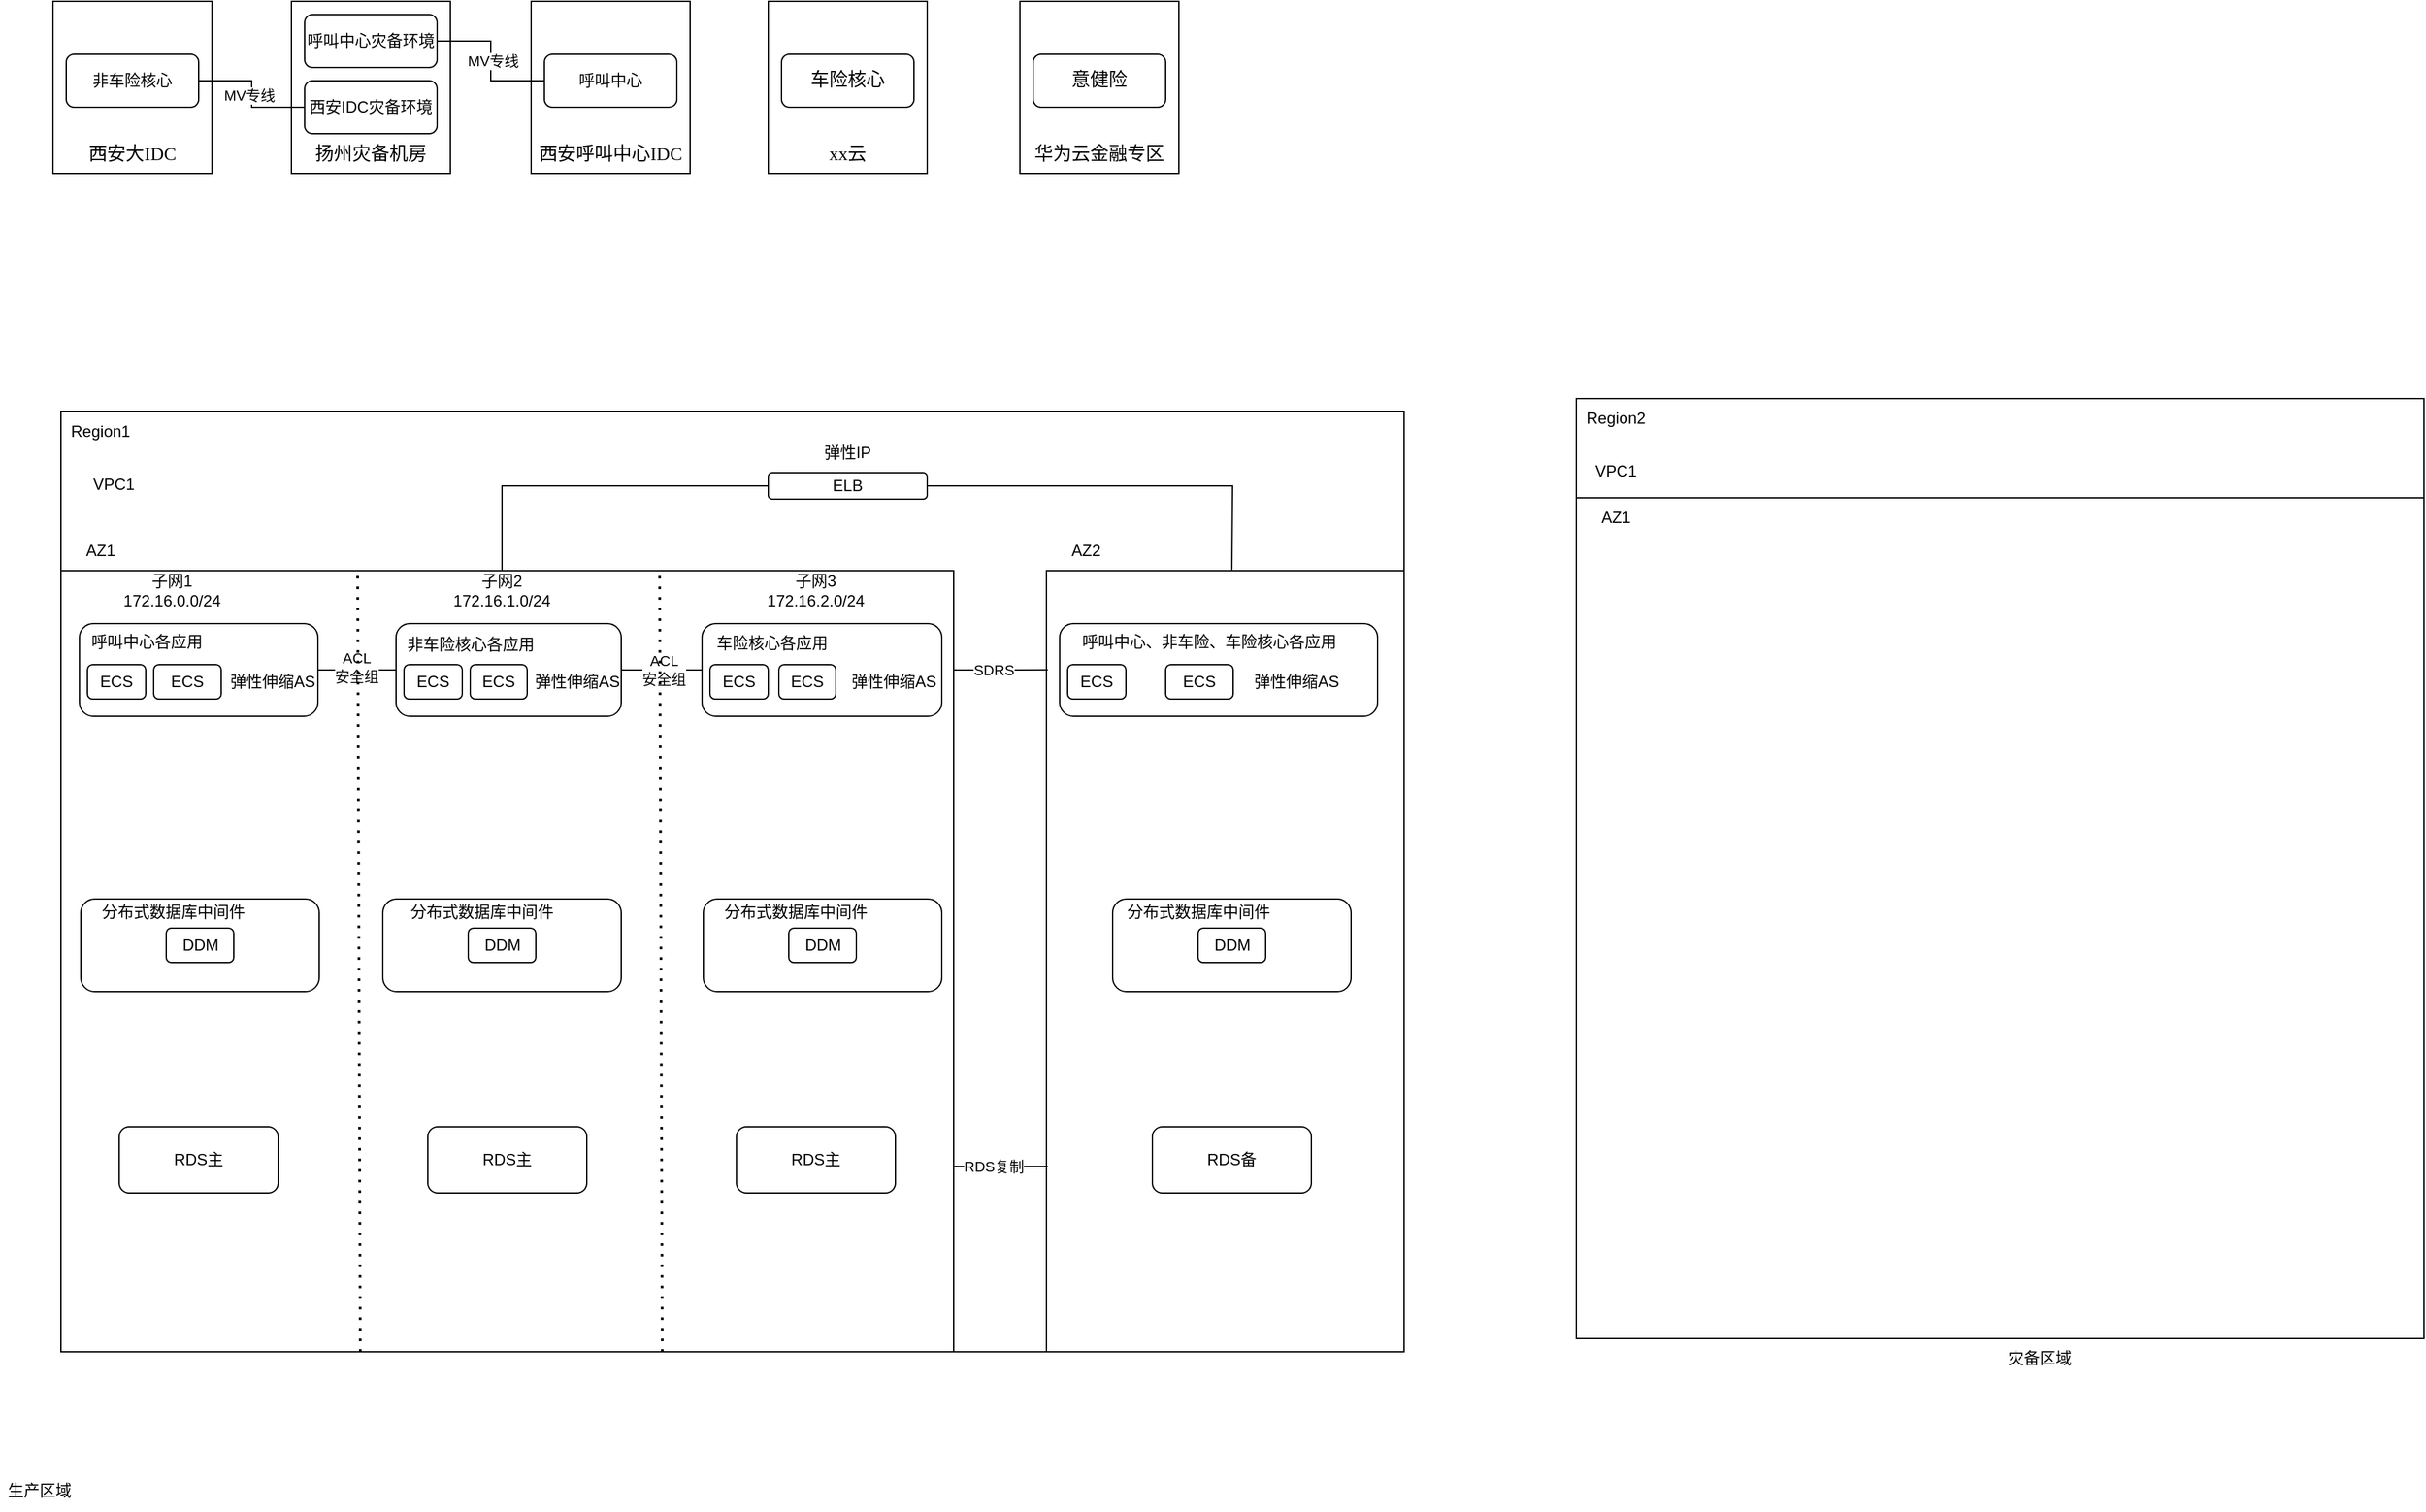 <mxfile version="20.8.23" type="github">
  <diagram id="1HvbYhtdSqmgL1F3OeFL" name="第 1 页">
    <mxGraphModel dx="1466" dy="911" grid="1" gridSize="10" guides="1" tooltips="1" connect="1" arrows="1" fold="1" page="1" pageScale="1" pageWidth="827" pageHeight="1169" math="0" shadow="0">
      <root>
        <mxCell id="0" />
        <mxCell id="1" parent="0" />
        <mxCell id="OBHNnXGTpU4VKu28_vaq-1" value="&lt;p style=&quot;margin: 0pt 0pt 0.0pt; text-align: justify; font-family: Calibri; font-size: 10.5pt;&quot; class=&quot;MsoNormal&quot;&gt;&lt;br&gt;&lt;/p&gt;&lt;p style=&quot;margin: 0pt 0pt 0.0pt; text-align: justify; font-family: Calibri; font-size: 10.5pt;&quot; class=&quot;MsoNormal&quot;&gt;&lt;br&gt;&lt;/p&gt;&lt;p style=&quot;margin: 0pt 0pt 0.0pt; text-align: justify; font-family: Calibri; font-size: 10.5pt;&quot; class=&quot;MsoNormal&quot;&gt;&lt;br&gt;&lt;/p&gt;&lt;p style=&quot;margin: 0pt 0pt 0.0pt; text-align: justify; font-family: Calibri; font-size: 10.5pt;&quot; class=&quot;MsoNormal&quot;&gt;&lt;br&gt;&lt;/p&gt;&lt;p style=&quot;margin: 0pt 0pt 0.0pt; text-align: justify; font-family: Calibri; font-size: 10.5pt;&quot; class=&quot;MsoNormal&quot;&gt;&lt;br&gt;&lt;/p&gt;&lt;p style=&quot;margin: 0pt 0pt 0.0pt; text-align: justify; font-family: Calibri; font-size: 10.5pt;&quot; class=&quot;MsoNormal&quot;&gt;&lt;br&gt;&lt;/p&gt;&lt;p style=&quot;margin: 0pt 0pt 0.0pt; text-align: justify; font-family: Calibri; font-size: 10.5pt;&quot; class=&quot;MsoNormal&quot;&gt;&lt;font face=&quot;仿宋_GB2312&quot;&gt;西安大&lt;/font&gt;&lt;font face=&quot;仿宋_GB2312&quot;&gt;IDC&lt;/font&gt;&lt;/p&gt;" style="rounded=0;whiteSpace=wrap;html=1;" parent="1" vertex="1">
          <mxGeometry x="40" y="200" width="120" height="130" as="geometry" />
        </mxCell>
        <mxCell id="OBHNnXGTpU4VKu28_vaq-2" value="&lt;p style=&quot;margin: 0pt 0pt 0.0pt; text-align: justify; font-family: Calibri; font-size: 10.5pt;&quot; class=&quot;MsoNormal&quot;&gt;&lt;br&gt;&lt;/p&gt;&lt;p style=&quot;margin: 0pt 0pt 0.0pt; text-align: justify; font-family: Calibri; font-size: 10.5pt;&quot; class=&quot;MsoNormal&quot;&gt;&lt;br&gt;&lt;/p&gt;&lt;p style=&quot;margin: 0pt 0pt 0.0pt; text-align: justify; font-family: Calibri; font-size: 10.5pt;&quot; class=&quot;MsoNormal&quot;&gt;&lt;br&gt;&lt;/p&gt;&lt;p style=&quot;margin: 0pt 0pt 0.0pt; text-align: justify; font-family: Calibri; font-size: 10.5pt;&quot; class=&quot;MsoNormal&quot;&gt;&lt;br&gt;&lt;/p&gt;&lt;p style=&quot;margin: 0pt 0pt 0.0pt; text-align: justify; font-family: Calibri; font-size: 10.5pt;&quot; class=&quot;MsoNormal&quot;&gt;&lt;br&gt;&lt;/p&gt;&lt;p style=&quot;margin: 0pt 0pt 0.0pt; text-align: justify; font-family: Calibri; font-size: 10.5pt;&quot; class=&quot;MsoNormal&quot;&gt;&lt;br&gt;&lt;/p&gt;&lt;p style=&quot;margin: 0pt 0pt 0.0pt; text-align: justify; font-family: Calibri; font-size: 10.5pt;&quot; class=&quot;MsoNormal&quot;&gt;&lt;font face=&quot;仿宋_GB2312&quot;&gt;扬州灾备机房&lt;/font&gt;&lt;/p&gt;" style="rounded=0;whiteSpace=wrap;html=1;" parent="1" vertex="1">
          <mxGeometry x="220" y="200" width="120" height="130" as="geometry" />
        </mxCell>
        <mxCell id="OBHNnXGTpU4VKu28_vaq-3" value="&lt;p style=&quot;margin: 0pt 0pt 0.0pt; text-align: justify; font-family: Calibri; font-size: 10.5pt;&quot; class=&quot;MsoNormal&quot;&gt;&lt;br&gt;&lt;/p&gt;&lt;p style=&quot;margin: 0pt 0pt 0.0pt; text-align: justify; font-family: Calibri; font-size: 10.5pt;&quot; class=&quot;MsoNormal&quot;&gt;&lt;font face=&quot;仿宋_GB2312&quot;&gt;&lt;br&gt;&lt;/font&gt;&lt;/p&gt;&lt;p style=&quot;margin: 0pt 0pt 0.0pt; text-align: justify; font-family: Calibri; font-size: 10.5pt;&quot; class=&quot;MsoNormal&quot;&gt;&lt;font face=&quot;仿宋_GB2312&quot;&gt;&lt;br&gt;&lt;/font&gt;&lt;/p&gt;&lt;p style=&quot;margin: 0pt 0pt 0.0pt; text-align: justify; font-family: Calibri; font-size: 10.5pt;&quot; class=&quot;MsoNormal&quot;&gt;&lt;font face=&quot;仿宋_GB2312&quot;&gt;&lt;br&gt;&lt;/font&gt;&lt;/p&gt;&lt;p style=&quot;margin: 0pt 0pt 0.0pt; text-align: justify; font-family: Calibri; font-size: 10.5pt;&quot; class=&quot;MsoNormal&quot;&gt;&lt;font face=&quot;仿宋_GB2312&quot;&gt;&lt;br&gt;&lt;/font&gt;&lt;/p&gt;&lt;p style=&quot;margin: 0pt 0pt 0.0pt; text-align: justify; font-family: Calibri; font-size: 10.5pt;&quot; class=&quot;MsoNormal&quot;&gt;&lt;font face=&quot;仿宋_GB2312&quot;&gt;&lt;br&gt;&lt;/font&gt;&lt;/p&gt;&lt;p style=&quot;margin: 0pt 0pt 0.0pt; text-align: justify; font-family: Calibri; font-size: 10.5pt;&quot; class=&quot;MsoNormal&quot;&gt;&lt;font style=&quot;font-size: 10.5pt;&quot; face=&quot;仿宋_GB2312&quot;&gt;西安呼叫中心&lt;/font&gt;&lt;font style=&quot;font-size: 10.5pt;&quot; face=&quot;仿宋_GB2312&quot;&gt;IDC&lt;/font&gt;&lt;br&gt;&lt;/p&gt;" style="rounded=0;whiteSpace=wrap;html=1;" parent="1" vertex="1">
          <mxGeometry x="401" y="200" width="120" height="130" as="geometry" />
        </mxCell>
        <mxCell id="OBHNnXGTpU4VKu28_vaq-4" value="&lt;p style=&quot;margin: 0pt 0pt 0.0pt; text-align: justify; font-family: Calibri; font-size: 10.5pt;&quot; class=&quot;MsoNormal&quot;&gt;&lt;span style=&quot;font-family: 仿宋_GB2312; font-size: 10.5pt;&quot;&gt;&lt;br&gt;&lt;/span&gt;&lt;/p&gt;&lt;p style=&quot;margin: 0pt 0pt 0.0pt; text-align: justify; font-family: Calibri; font-size: 10.5pt;&quot; class=&quot;MsoNormal&quot;&gt;&lt;span style=&quot;font-family: 仿宋_GB2312; font-size: 10.5pt;&quot;&gt;&lt;br&gt;&lt;/span&gt;&lt;/p&gt;&lt;p style=&quot;margin: 0pt 0pt 0.0pt; text-align: justify; font-family: Calibri; font-size: 10.5pt;&quot; class=&quot;MsoNormal&quot;&gt;&lt;span style=&quot;font-family: 仿宋_GB2312; font-size: 10.5pt;&quot;&gt;&lt;br&gt;&lt;/span&gt;&lt;/p&gt;&lt;p style=&quot;margin: 0pt 0pt 0.0pt; text-align: justify; font-family: Calibri; font-size: 10.5pt;&quot; class=&quot;MsoNormal&quot;&gt;&lt;span style=&quot;font-family: 仿宋_GB2312; font-size: 10.5pt;&quot;&gt;&lt;br&gt;&lt;/span&gt;&lt;/p&gt;&lt;p style=&quot;margin: 0pt 0pt 0.0pt; text-align: justify; font-family: Calibri; font-size: 10.5pt;&quot; class=&quot;MsoNormal&quot;&gt;&lt;span style=&quot;font-family: 仿宋_GB2312; font-size: 10.5pt;&quot;&gt;&lt;br&gt;&lt;/span&gt;&lt;/p&gt;&lt;p style=&quot;margin: 0pt 0pt 0.0pt; text-align: justify; font-family: Calibri; font-size: 10.5pt;&quot; class=&quot;MsoNormal&quot;&gt;&lt;span style=&quot;font-family: 仿宋_GB2312; font-size: 10.5pt;&quot;&gt;&lt;br&gt;&lt;/span&gt;&lt;/p&gt;&lt;p style=&quot;margin: 0pt 0pt 0.0pt; text-align: justify; font-family: Calibri; font-size: 10.5pt;&quot; class=&quot;MsoNormal&quot;&gt;&lt;span style=&quot;font-family: 仿宋_GB2312; font-size: 10.5pt;&quot;&gt;xx云&lt;/span&gt;&lt;br&gt;&lt;/p&gt;" style="rounded=0;whiteSpace=wrap;html=1;" parent="1" vertex="1">
          <mxGeometry x="580" y="200" width="120" height="130" as="geometry" />
        </mxCell>
        <mxCell id="OBHNnXGTpU4VKu28_vaq-5" value="&lt;p style=&quot;margin: 0pt 0pt 0.0pt; text-align: justify; font-family: Calibri; font-size: 10.5pt;&quot; class=&quot;MsoNormal&quot;&gt;&lt;br&gt;&lt;/p&gt;&lt;p style=&quot;margin: 0pt 0pt 0.0pt; text-align: justify; font-family: Calibri; font-size: 10.5pt;&quot; class=&quot;MsoNormal&quot;&gt;&lt;br&gt;&lt;/p&gt;&lt;p style=&quot;margin: 0pt 0pt 0.0pt; text-align: justify; font-family: Calibri; font-size: 10.5pt;&quot; class=&quot;MsoNormal&quot;&gt;&lt;br&gt;&lt;/p&gt;&lt;p style=&quot;margin: 0pt 0pt 0.0pt; text-align: justify; font-family: Calibri; font-size: 10.5pt;&quot; class=&quot;MsoNormal&quot;&gt;&lt;br&gt;&lt;/p&gt;&lt;p style=&quot;margin: 0pt 0pt 0.0pt; text-align: justify; font-family: Calibri; font-size: 10.5pt;&quot; class=&quot;MsoNormal&quot;&gt;&lt;br&gt;&lt;/p&gt;&lt;p style=&quot;margin: 0pt 0pt 0.0pt; text-align: justify; font-family: Calibri; font-size: 10.5pt;&quot; class=&quot;MsoNormal&quot;&gt;&lt;br&gt;&lt;/p&gt;&lt;p style=&quot;margin: 0pt 0pt 0.0pt; text-align: justify; font-family: Calibri; font-size: 10.5pt;&quot; class=&quot;MsoNormal&quot;&gt;&lt;font face=&quot;仿宋_GB2312&quot;&gt;华为云金融专区&lt;/font&gt;&lt;/p&gt;" style="rounded=0;whiteSpace=wrap;html=1;" parent="1" vertex="1">
          <mxGeometry x="770" y="200" width="120" height="130" as="geometry" />
        </mxCell>
        <mxCell id="OBHNnXGTpU4VKu28_vaq-33" style="edgeStyle=orthogonalEdgeStyle;rounded=0;orthogonalLoop=1;jettySize=auto;html=1;entryX=0;entryY=0.5;entryDx=0;entryDy=0;endArrow=none;endFill=0;" parent="1" source="OBHNnXGTpU4VKu28_vaq-6" target="OBHNnXGTpU4VKu28_vaq-9" edge="1">
          <mxGeometry relative="1" as="geometry" />
        </mxCell>
        <mxCell id="OBHNnXGTpU4VKu28_vaq-34" value="MV专线" style="edgeLabel;html=1;align=center;verticalAlign=middle;resizable=0;points=[];" parent="OBHNnXGTpU4VKu28_vaq-33" vertex="1" connectable="0">
          <mxGeometry x="0.01" y="-2" relative="1" as="geometry">
            <mxPoint as="offset" />
          </mxGeometry>
        </mxCell>
        <mxCell id="OBHNnXGTpU4VKu28_vaq-6" value="非车险核心" style="rounded=1;whiteSpace=wrap;html=1;" parent="1" vertex="1">
          <mxGeometry x="50" y="240" width="100" height="40" as="geometry" />
        </mxCell>
        <mxCell id="OBHNnXGTpU4VKu28_vaq-32" style="edgeStyle=orthogonalEdgeStyle;rounded=0;orthogonalLoop=1;jettySize=auto;html=1;endArrow=none;endFill=0;" parent="1" source="OBHNnXGTpU4VKu28_vaq-7" target="OBHNnXGTpU4VKu28_vaq-8" edge="1">
          <mxGeometry relative="1" as="geometry" />
        </mxCell>
        <mxCell id="OBHNnXGTpU4VKu28_vaq-35" value="MV专线" style="edgeLabel;html=1;align=center;verticalAlign=middle;resizable=0;points=[];" parent="OBHNnXGTpU4VKu28_vaq-32" vertex="1" connectable="0">
          <mxGeometry x="0.006" y="-1" relative="1" as="geometry">
            <mxPoint as="offset" />
          </mxGeometry>
        </mxCell>
        <mxCell id="OBHNnXGTpU4VKu28_vaq-7" value="呼叫中心" style="rounded=1;whiteSpace=wrap;html=1;" parent="1" vertex="1">
          <mxGeometry x="411" y="240" width="100" height="40" as="geometry" />
        </mxCell>
        <mxCell id="OBHNnXGTpU4VKu28_vaq-8" value="呼叫中心灾备环境" style="rounded=1;whiteSpace=wrap;html=1;" parent="1" vertex="1">
          <mxGeometry x="230" y="210" width="100" height="40" as="geometry" />
        </mxCell>
        <mxCell id="OBHNnXGTpU4VKu28_vaq-9" value="西安IDC灾备环境" style="rounded=1;whiteSpace=wrap;html=1;" parent="1" vertex="1">
          <mxGeometry x="230" y="260" width="100" height="40" as="geometry" />
        </mxCell>
        <mxCell id="OBHNnXGTpU4VKu28_vaq-10" value="&lt;p style=&quot;border-color: var(--border-color); margin: 0pt 0pt 0.0pt; text-align: justify; font-family: Calibri; font-size: 10.5pt;&quot; class=&quot;MsoNormal&quot;&gt;&lt;font style=&quot;border-color: var(--border-color);&quot; face=&quot;仿宋_GB2312&quot;&gt;车险核心&lt;/font&gt;&lt;/p&gt;" style="rounded=1;whiteSpace=wrap;html=1;" parent="1" vertex="1">
          <mxGeometry x="590" y="240" width="100" height="40" as="geometry" />
        </mxCell>
        <mxCell id="OBHNnXGTpU4VKu28_vaq-11" value="&lt;p style=&quot;border-color: var(--border-color); margin: 0pt 0pt 0.0pt; text-align: justify; font-family: Calibri; font-size: 10.5pt;&quot; class=&quot;MsoNormal&quot;&gt;意健险&lt;br&gt;&lt;/p&gt;" style="rounded=1;whiteSpace=wrap;html=1;" parent="1" vertex="1">
          <mxGeometry x="780" y="240" width="100" height="40" as="geometry" />
        </mxCell>
        <mxCell id="OBHNnXGTpU4VKu28_vaq-12" value="&lt;p style=&quot;margin: 0pt 0pt 0.0pt; text-align: justify; font-family: Calibri; font-size: 10.5pt;&quot; class=&quot;MsoNormal&quot;&gt;&lt;br&gt;&lt;/p&gt;" style="rounded=0;whiteSpace=wrap;html=1;movable=0;resizable=0;rotatable=0;deletable=0;editable=0;locked=1;connectable=0;" parent="1" vertex="1">
          <mxGeometry x="46" y="510" width="1014" height="710" as="geometry" />
        </mxCell>
        <mxCell id="OBHNnXGTpU4VKu28_vaq-14" value="Region1" style="text;html=1;strokeColor=none;fillColor=none;align=center;verticalAlign=middle;whiteSpace=wrap;rounded=0;" parent="1" vertex="1">
          <mxGeometry x="46" y="510" width="60" height="30" as="geometry" />
        </mxCell>
        <mxCell id="OBHNnXGTpU4VKu28_vaq-17" value="" style="rounded=0;whiteSpace=wrap;html=1;movable=1;resizable=1;rotatable=1;deletable=1;editable=1;locked=0;connectable=1;" parent="1" vertex="1">
          <mxGeometry x="46" y="630" width="674" height="590" as="geometry" />
        </mxCell>
        <mxCell id="OBHNnXGTpU4VKu28_vaq-18" value="VPC1" style="text;html=1;strokeColor=none;fillColor=none;align=center;verticalAlign=middle;whiteSpace=wrap;rounded=0;" parent="1" vertex="1">
          <mxGeometry x="56" y="550" width="60" height="30" as="geometry" />
        </mxCell>
        <mxCell id="OBHNnXGTpU4VKu28_vaq-19" value="" style="rounded=0;whiteSpace=wrap;html=1;" parent="1" vertex="1">
          <mxGeometry x="790" y="630" width="270" height="590" as="geometry" />
        </mxCell>
        <mxCell id="OBHNnXGTpU4VKu28_vaq-20" value="AZ1" style="text;html=1;strokeColor=none;fillColor=none;align=center;verticalAlign=middle;whiteSpace=wrap;rounded=0;" parent="1" vertex="1">
          <mxGeometry x="46" y="600" width="60" height="30" as="geometry" />
        </mxCell>
        <mxCell id="OBHNnXGTpU4VKu28_vaq-21" value="AZ2" style="text;html=1;strokeColor=none;fillColor=none;align=center;verticalAlign=middle;whiteSpace=wrap;rounded=0;" parent="1" vertex="1">
          <mxGeometry x="790" y="600" width="60" height="30" as="geometry" />
        </mxCell>
        <mxCell id="OBHNnXGTpU4VKu28_vaq-22" value="生产区域" style="text;html=1;strokeColor=none;fillColor=none;align=center;verticalAlign=middle;whiteSpace=wrap;rounded=0;" parent="1" vertex="1">
          <mxGeometry y="1310" width="60" height="30" as="geometry" />
        </mxCell>
        <mxCell id="OBHNnXGTpU4VKu28_vaq-23" value="&lt;p style=&quot;margin: 0pt 0pt 0.0pt; text-align: justify; font-family: Calibri; font-size: 10.5pt;&quot; class=&quot;MsoNormal&quot;&gt;&lt;br&gt;&lt;/p&gt;" style="rounded=0;whiteSpace=wrap;html=1;" parent="1" vertex="1">
          <mxGeometry x="1190" y="500" width="640" height="710" as="geometry" />
        </mxCell>
        <mxCell id="OBHNnXGTpU4VKu28_vaq-24" value="Region2" style="text;html=1;strokeColor=none;fillColor=none;align=center;verticalAlign=middle;whiteSpace=wrap;rounded=0;" parent="1" vertex="1">
          <mxGeometry x="1190" y="500" width="60" height="30" as="geometry" />
        </mxCell>
        <mxCell id="OBHNnXGTpU4VKu28_vaq-25" value="" style="rounded=0;whiteSpace=wrap;html=1;" parent="1" vertex="1">
          <mxGeometry x="1190" y="575" width="640" height="635" as="geometry" />
        </mxCell>
        <mxCell id="OBHNnXGTpU4VKu28_vaq-26" value="VPC1" style="text;html=1;strokeColor=none;fillColor=none;align=center;verticalAlign=middle;whiteSpace=wrap;rounded=0;" parent="1" vertex="1">
          <mxGeometry x="1190" y="540" width="60" height="30" as="geometry" />
        </mxCell>
        <mxCell id="OBHNnXGTpU4VKu28_vaq-28" value="AZ1" style="text;html=1;strokeColor=none;fillColor=none;align=center;verticalAlign=middle;whiteSpace=wrap;rounded=0;" parent="1" vertex="1">
          <mxGeometry x="1190" y="575" width="60" height="30" as="geometry" />
        </mxCell>
        <mxCell id="OBHNnXGTpU4VKu28_vaq-30" value="灾备区域" style="text;html=1;strokeColor=none;fillColor=none;align=center;verticalAlign=middle;whiteSpace=wrap;rounded=0;" parent="1" vertex="1">
          <mxGeometry x="1510" y="1210" width="60" height="30" as="geometry" />
        </mxCell>
        <mxCell id="8b6VTSP2SglXUmAgMh4o-97" style="edgeStyle=orthogonalEdgeStyle;rounded=0;orthogonalLoop=1;jettySize=auto;html=1;entryX=0.5;entryY=0;entryDx=0;entryDy=0;endArrow=none;endFill=0;" edge="1" parent="1" source="8b6VTSP2SglXUmAgMh4o-2" target="8b6VTSP2SglXUmAgMh4o-56">
          <mxGeometry relative="1" as="geometry" />
        </mxCell>
        <mxCell id="8b6VTSP2SglXUmAgMh4o-98" style="edgeStyle=orthogonalEdgeStyle;rounded=0;orthogonalLoop=1;jettySize=auto;html=1;endArrow=none;endFill=0;" edge="1" parent="1" source="8b6VTSP2SglXUmAgMh4o-2">
          <mxGeometry relative="1" as="geometry">
            <mxPoint x="930" y="630.0" as="targetPoint" />
          </mxGeometry>
        </mxCell>
        <mxCell id="8b6VTSP2SglXUmAgMh4o-2" value="ELB" style="rounded=1;whiteSpace=wrap;html=1;" vertex="1" parent="1">
          <mxGeometry x="580" y="556" width="120" height="20" as="geometry" />
        </mxCell>
        <mxCell id="8b6VTSP2SglXUmAgMh4o-19" style="edgeStyle=orthogonalEdgeStyle;rounded=0;orthogonalLoop=1;jettySize=auto;html=1;entryX=0;entryY=0.5;entryDx=0;entryDy=0;endArrow=none;endFill=0;" edge="1" parent="1" source="8b6VTSP2SglXUmAgMh4o-3" target="8b6VTSP2SglXUmAgMh4o-8">
          <mxGeometry relative="1" as="geometry" />
        </mxCell>
        <mxCell id="8b6VTSP2SglXUmAgMh4o-20" value="ACL&lt;br&gt;安全组" style="edgeLabel;html=1;align=center;verticalAlign=middle;resizable=0;points=[];" vertex="1" connectable="0" parent="8b6VTSP2SglXUmAgMh4o-19">
          <mxGeometry x="-0.039" y="2" relative="1" as="geometry">
            <mxPoint as="offset" />
          </mxGeometry>
        </mxCell>
        <mxCell id="8b6VTSP2SglXUmAgMh4o-3" value="" style="rounded=1;whiteSpace=wrap;html=1;" vertex="1" parent="1">
          <mxGeometry x="60" y="670" width="180" height="70" as="geometry" />
        </mxCell>
        <mxCell id="8b6VTSP2SglXUmAgMh4o-4" value="ECS" style="rounded=1;whiteSpace=wrap;html=1;" vertex="1" parent="1">
          <mxGeometry x="66" y="701" width="44" height="26" as="geometry" />
        </mxCell>
        <mxCell id="8b6VTSP2SglXUmAgMh4o-5" value="ECS" style="rounded=1;whiteSpace=wrap;html=1;" vertex="1" parent="1">
          <mxGeometry x="116" y="701" width="51" height="26" as="geometry" />
        </mxCell>
        <mxCell id="8b6VTSP2SglXUmAgMh4o-6" value="弹性伸缩AS" style="text;html=1;strokeColor=none;fillColor=none;align=center;verticalAlign=middle;whiteSpace=wrap;rounded=0;" vertex="1" parent="1">
          <mxGeometry x="171" y="699" width="70" height="30" as="geometry" />
        </mxCell>
        <mxCell id="8b6VTSP2SglXUmAgMh4o-7" value="呼叫中心各应用" style="text;html=1;strokeColor=none;fillColor=none;align=center;verticalAlign=middle;whiteSpace=wrap;rounded=0;" vertex="1" parent="1">
          <mxGeometry x="66" y="669" width="90" height="30" as="geometry" />
        </mxCell>
        <mxCell id="8b6VTSP2SglXUmAgMh4o-21" style="edgeStyle=orthogonalEdgeStyle;rounded=0;orthogonalLoop=1;jettySize=auto;html=1;entryX=0;entryY=0.5;entryDx=0;entryDy=0;endArrow=none;endFill=0;" edge="1" parent="1" source="8b6VTSP2SglXUmAgMh4o-8" target="8b6VTSP2SglXUmAgMh4o-14">
          <mxGeometry relative="1" as="geometry" />
        </mxCell>
        <mxCell id="8b6VTSP2SglXUmAgMh4o-22" value="ACL&lt;br&gt;安全组" style="edgeLabel;html=1;align=center;verticalAlign=middle;resizable=0;points=[];" vertex="1" connectable="0" parent="8b6VTSP2SglXUmAgMh4o-21">
          <mxGeometry x="-0.461" relative="1" as="geometry">
            <mxPoint x="15" as="offset" />
          </mxGeometry>
        </mxCell>
        <mxCell id="8b6VTSP2SglXUmAgMh4o-8" value="" style="rounded=1;whiteSpace=wrap;html=1;" vertex="1" parent="1">
          <mxGeometry x="299" y="670" width="170" height="70" as="geometry" />
        </mxCell>
        <mxCell id="8b6VTSP2SglXUmAgMh4o-9" value="ECS" style="rounded=1;whiteSpace=wrap;html=1;" vertex="1" parent="1">
          <mxGeometry x="305" y="701" width="44" height="26" as="geometry" />
        </mxCell>
        <mxCell id="8b6VTSP2SglXUmAgMh4o-10" value="ECS" style="rounded=1;whiteSpace=wrap;html=1;" vertex="1" parent="1">
          <mxGeometry x="355" y="701" width="43" height="26" as="geometry" />
        </mxCell>
        <mxCell id="8b6VTSP2SglXUmAgMh4o-11" value="弹性伸缩AS" style="text;html=1;strokeColor=none;fillColor=none;align=center;verticalAlign=middle;whiteSpace=wrap;rounded=0;" vertex="1" parent="1">
          <mxGeometry x="401" y="699" width="70" height="30" as="geometry" />
        </mxCell>
        <mxCell id="8b6VTSP2SglXUmAgMh4o-12" value="非车险核心各应用" style="text;html=1;strokeColor=none;fillColor=none;align=center;verticalAlign=middle;whiteSpace=wrap;rounded=0;" vertex="1" parent="1">
          <mxGeometry x="305" y="671" width="101" height="30" as="geometry" />
        </mxCell>
        <mxCell id="8b6VTSP2SglXUmAgMh4o-14" value="" style="rounded=1;whiteSpace=wrap;html=1;" vertex="1" parent="1">
          <mxGeometry x="530" y="670" width="181" height="70" as="geometry" />
        </mxCell>
        <mxCell id="8b6VTSP2SglXUmAgMh4o-15" value="ECS" style="rounded=1;whiteSpace=wrap;html=1;" vertex="1" parent="1">
          <mxGeometry x="536" y="701" width="44" height="26" as="geometry" />
        </mxCell>
        <mxCell id="8b6VTSP2SglXUmAgMh4o-16" value="ECS" style="rounded=1;whiteSpace=wrap;html=1;" vertex="1" parent="1">
          <mxGeometry x="588" y="701" width="43" height="26" as="geometry" />
        </mxCell>
        <mxCell id="8b6VTSP2SglXUmAgMh4o-17" value="弹性伸缩AS" style="text;html=1;strokeColor=none;fillColor=none;align=center;verticalAlign=middle;whiteSpace=wrap;rounded=0;" vertex="1" parent="1">
          <mxGeometry x="640" y="699" width="70" height="30" as="geometry" />
        </mxCell>
        <mxCell id="8b6VTSP2SglXUmAgMh4o-18" value="车险核心各应用" style="text;html=1;strokeColor=none;fillColor=none;align=center;verticalAlign=middle;whiteSpace=wrap;rounded=0;" vertex="1" parent="1">
          <mxGeometry x="536" y="670" width="94" height="30" as="geometry" />
        </mxCell>
        <mxCell id="8b6VTSP2SglXUmAgMh4o-35" value="" style="rounded=1;whiteSpace=wrap;html=1;" vertex="1" parent="1">
          <mxGeometry x="61" y="878" width="180" height="70" as="geometry" />
        </mxCell>
        <mxCell id="8b6VTSP2SglXUmAgMh4o-36" value="DDM" style="rounded=1;whiteSpace=wrap;html=1;" vertex="1" parent="1">
          <mxGeometry x="125.5" y="900" width="51" height="26" as="geometry" />
        </mxCell>
        <mxCell id="8b6VTSP2SglXUmAgMh4o-37" value="" style="rounded=1;whiteSpace=wrap;html=1;" vertex="1" parent="1">
          <mxGeometry x="289" y="878" width="180" height="70" as="geometry" />
        </mxCell>
        <mxCell id="8b6VTSP2SglXUmAgMh4o-38" value="DDM" style="rounded=1;whiteSpace=wrap;html=1;" vertex="1" parent="1">
          <mxGeometry x="353.5" y="900" width="51" height="26" as="geometry" />
        </mxCell>
        <mxCell id="8b6VTSP2SglXUmAgMh4o-39" value="" style="rounded=1;whiteSpace=wrap;html=1;" vertex="1" parent="1">
          <mxGeometry x="531" y="878" width="180" height="70" as="geometry" />
        </mxCell>
        <mxCell id="8b6VTSP2SglXUmAgMh4o-40" value="DDM" style="rounded=1;whiteSpace=wrap;html=1;" vertex="1" parent="1">
          <mxGeometry x="595.5" y="900" width="51" height="26" as="geometry" />
        </mxCell>
        <mxCell id="8b6VTSP2SglXUmAgMh4o-52" value="" style="endArrow=none;dashed=1;html=1;dashPattern=1 3;strokeWidth=2;rounded=0;" edge="1" parent="1">
          <mxGeometry width="50" height="50" relative="1" as="geometry">
            <mxPoint x="500" y="1220" as="sourcePoint" />
            <mxPoint x="498" y="630" as="targetPoint" />
          </mxGeometry>
        </mxCell>
        <mxCell id="8b6VTSP2SglXUmAgMh4o-53" value="" style="endArrow=none;dashed=1;html=1;dashPattern=1 3;strokeWidth=2;rounded=0;" edge="1" parent="1">
          <mxGeometry width="50" height="50" relative="1" as="geometry">
            <mxPoint x="272" y="1220" as="sourcePoint" />
            <mxPoint x="270" y="630" as="targetPoint" />
          </mxGeometry>
        </mxCell>
        <mxCell id="8b6VTSP2SglXUmAgMh4o-55" value="子网1&lt;br&gt;172.16.0.0/24" style="text;html=1;strokeColor=none;fillColor=none;align=center;verticalAlign=middle;whiteSpace=wrap;rounded=0;" vertex="1" parent="1">
          <mxGeometry x="100" y="630" width="60" height="30" as="geometry" />
        </mxCell>
        <mxCell id="8b6VTSP2SglXUmAgMh4o-56" value="子网2&lt;br&gt;172.16.1.0/24" style="text;html=1;strokeColor=none;fillColor=none;align=center;verticalAlign=middle;whiteSpace=wrap;rounded=0;" vertex="1" parent="1">
          <mxGeometry x="349" y="630" width="60" height="30" as="geometry" />
        </mxCell>
        <mxCell id="8b6VTSP2SglXUmAgMh4o-57" value="子网3&lt;br&gt;172.16.2.0/24" style="text;html=1;strokeColor=none;fillColor=none;align=center;verticalAlign=middle;whiteSpace=wrap;rounded=0;" vertex="1" parent="1">
          <mxGeometry x="586" y="630" width="60" height="30" as="geometry" />
        </mxCell>
        <mxCell id="8b6VTSP2SglXUmAgMh4o-65" value="" style="rounded=1;whiteSpace=wrap;html=1;" vertex="1" parent="1">
          <mxGeometry x="800" y="670" width="240" height="70" as="geometry" />
        </mxCell>
        <mxCell id="8b6VTSP2SglXUmAgMh4o-66" value="ECS" style="rounded=1;whiteSpace=wrap;html=1;" vertex="1" parent="1">
          <mxGeometry x="806" y="701" width="44" height="26" as="geometry" />
        </mxCell>
        <mxCell id="8b6VTSP2SglXUmAgMh4o-67" value="ECS" style="rounded=1;whiteSpace=wrap;html=1;" vertex="1" parent="1">
          <mxGeometry x="880" y="701" width="51" height="26" as="geometry" />
        </mxCell>
        <mxCell id="8b6VTSP2SglXUmAgMh4o-68" value="弹性伸缩AS" style="text;html=1;strokeColor=none;fillColor=none;align=center;verticalAlign=middle;whiteSpace=wrap;rounded=0;" vertex="1" parent="1">
          <mxGeometry x="944" y="699" width="70" height="30" as="geometry" />
        </mxCell>
        <mxCell id="8b6VTSP2SglXUmAgMh4o-69" value="呼叫中心、非车险、车险核心各应用" style="text;html=1;strokeColor=none;fillColor=none;align=center;verticalAlign=middle;whiteSpace=wrap;rounded=0;" vertex="1" parent="1">
          <mxGeometry x="806" y="669" width="214" height="30" as="geometry" />
        </mxCell>
        <mxCell id="8b6VTSP2SglXUmAgMh4o-73" value="RDS备" style="rounded=1;whiteSpace=wrap;html=1;" vertex="1" parent="1">
          <mxGeometry x="870" y="1050" width="120" height="50" as="geometry" />
        </mxCell>
        <mxCell id="8b6VTSP2SglXUmAgMh4o-74" value="" style="rounded=1;whiteSpace=wrap;html=1;" vertex="1" parent="1">
          <mxGeometry x="840" y="878" width="180" height="70" as="geometry" />
        </mxCell>
        <mxCell id="8b6VTSP2SglXUmAgMh4o-75" value="DDM" style="rounded=1;whiteSpace=wrap;html=1;" vertex="1" parent="1">
          <mxGeometry x="904.5" y="900" width="51" height="26" as="geometry" />
        </mxCell>
        <mxCell id="8b6VTSP2SglXUmAgMh4o-80" value="分布式数据库中间件" style="text;html=1;strokeColor=none;fillColor=none;align=center;verticalAlign=middle;whiteSpace=wrap;rounded=0;" vertex="1" parent="1">
          <mxGeometry x="840" y="873" width="130" height="30" as="geometry" />
        </mxCell>
        <mxCell id="8b6VTSP2SglXUmAgMh4o-82" value="RDS主" style="rounded=1;whiteSpace=wrap;html=1;" vertex="1" parent="1">
          <mxGeometry x="556" y="1050" width="120" height="50" as="geometry" />
        </mxCell>
        <mxCell id="8b6VTSP2SglXUmAgMh4o-83" value="RDS主" style="rounded=1;whiteSpace=wrap;html=1;" vertex="1" parent="1">
          <mxGeometry x="323" y="1050" width="120" height="50" as="geometry" />
        </mxCell>
        <mxCell id="8b6VTSP2SglXUmAgMh4o-84" value="RDS主" style="rounded=1;whiteSpace=wrap;html=1;" vertex="1" parent="1">
          <mxGeometry x="90" y="1050" width="120" height="50" as="geometry" />
        </mxCell>
        <mxCell id="8b6VTSP2SglXUmAgMh4o-86" value="" style="endArrow=none;html=1;rounded=0;exitX=0.004;exitY=0.127;exitDx=0;exitDy=0;exitPerimeter=0;" edge="1" parent="1" source="OBHNnXGTpU4VKu28_vaq-19">
          <mxGeometry width="50" height="50" relative="1" as="geometry">
            <mxPoint x="650" y="940" as="sourcePoint" />
            <mxPoint x="720" y="705" as="targetPoint" />
          </mxGeometry>
        </mxCell>
        <mxCell id="8b6VTSP2SglXUmAgMh4o-87" value="SDRS" style="edgeLabel;html=1;align=center;verticalAlign=middle;resizable=0;points=[];" vertex="1" connectable="0" parent="8b6VTSP2SglXUmAgMh4o-86">
          <mxGeometry x="0.164" relative="1" as="geometry">
            <mxPoint as="offset" />
          </mxGeometry>
        </mxCell>
        <mxCell id="8b6VTSP2SglXUmAgMh4o-91" value="分布式数据库中间件" style="text;html=1;strokeColor=none;fillColor=none;align=center;verticalAlign=middle;whiteSpace=wrap;rounded=0;" vertex="1" parent="1">
          <mxGeometry x="66" y="873" width="130" height="30" as="geometry" />
        </mxCell>
        <mxCell id="8b6VTSP2SglXUmAgMh4o-92" value="分布式数据库中间件" style="text;html=1;strokeColor=none;fillColor=none;align=center;verticalAlign=middle;whiteSpace=wrap;rounded=0;" vertex="1" parent="1">
          <mxGeometry x="299" y="873" width="130" height="30" as="geometry" />
        </mxCell>
        <mxCell id="8b6VTSP2SglXUmAgMh4o-93" value="分布式数据库中间件" style="text;html=1;strokeColor=none;fillColor=none;align=center;verticalAlign=middle;whiteSpace=wrap;rounded=0;" vertex="1" parent="1">
          <mxGeometry x="536" y="873" width="130" height="30" as="geometry" />
        </mxCell>
        <mxCell id="8b6VTSP2SglXUmAgMh4o-95" value="" style="endArrow=none;html=1;rounded=0;exitX=0.004;exitY=0.127;exitDx=0;exitDy=0;exitPerimeter=0;" edge="1" parent="1">
          <mxGeometry width="50" height="50" relative="1" as="geometry">
            <mxPoint x="791" y="1080" as="sourcePoint" />
            <mxPoint x="720" y="1080" as="targetPoint" />
          </mxGeometry>
        </mxCell>
        <mxCell id="8b6VTSP2SglXUmAgMh4o-96" value="RDS复制" style="edgeLabel;html=1;align=center;verticalAlign=middle;resizable=0;points=[];" vertex="1" connectable="0" parent="8b6VTSP2SglXUmAgMh4o-95">
          <mxGeometry x="0.164" relative="1" as="geometry">
            <mxPoint as="offset" />
          </mxGeometry>
        </mxCell>
        <mxCell id="8b6VTSP2SglXUmAgMh4o-99" value="弹性IP" style="text;html=1;strokeColor=none;fillColor=none;align=center;verticalAlign=middle;whiteSpace=wrap;rounded=0;" vertex="1" parent="1">
          <mxGeometry x="610" y="526" width="60" height="30" as="geometry" />
        </mxCell>
      </root>
    </mxGraphModel>
  </diagram>
</mxfile>
